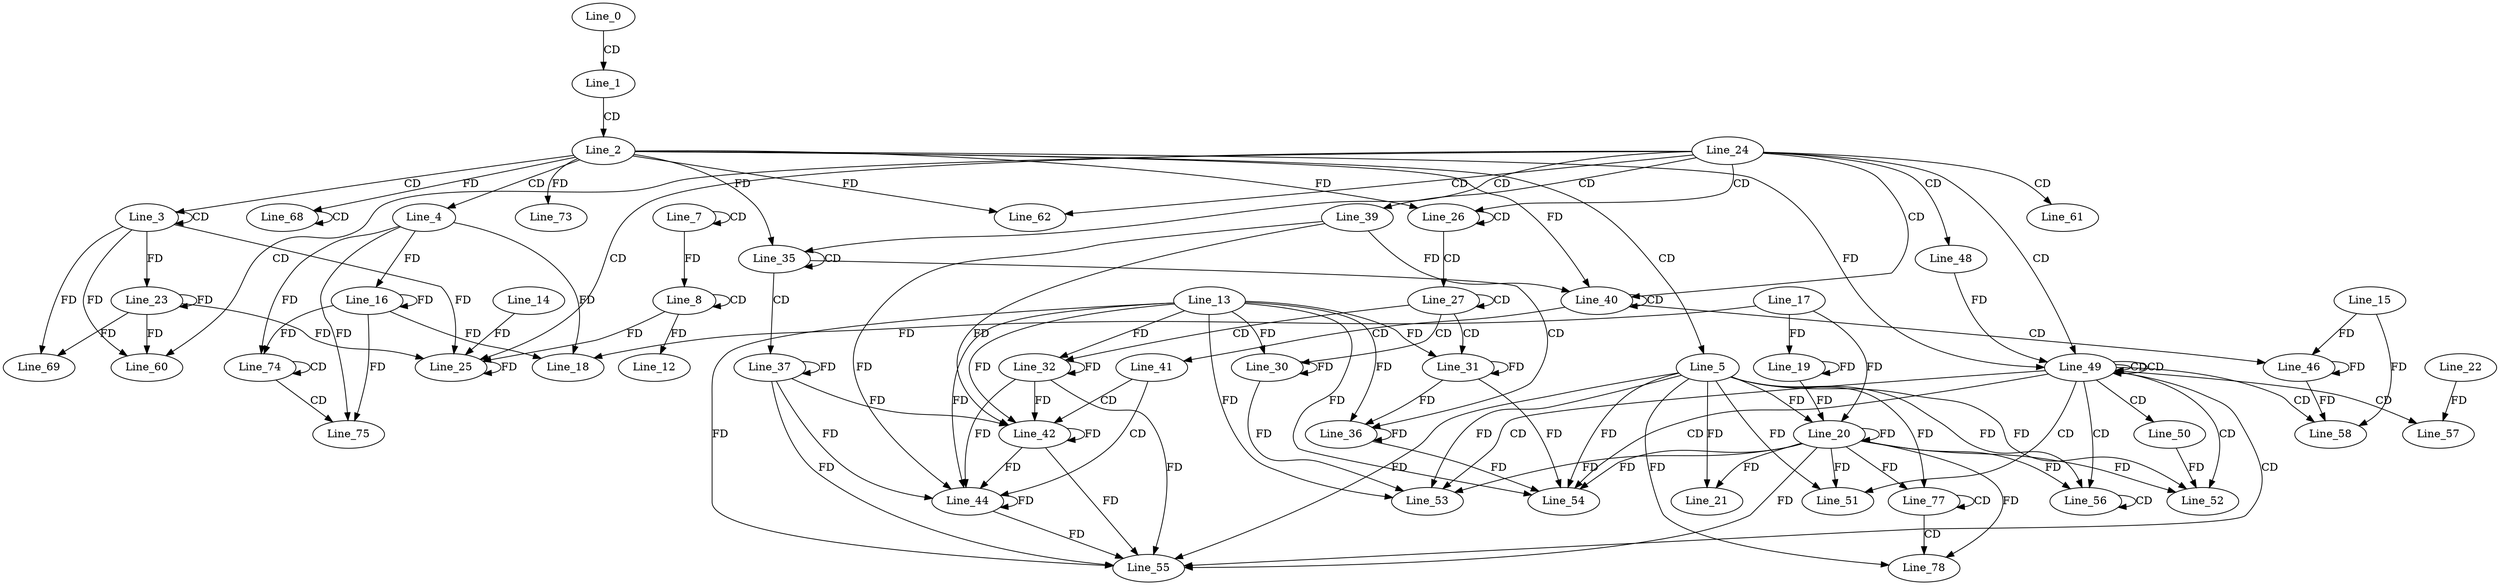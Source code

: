 digraph G {
  Line_0;
  Line_1;
  Line_2;
  Line_3;
  Line_3;
  Line_4;
  Line_5;
  Line_7;
  Line_7;
  Line_8;
  Line_8;
  Line_12;
  Line_16;
  Line_16;
  Line_18;
  Line_17;
  Line_19;
  Line_20;
  Line_20;
  Line_21;
  Line_23;
  Line_24;
  Line_25;
  Line_14;
  Line_25;
  Line_26;
  Line_26;
  Line_26;
  Line_27;
  Line_27;
  Line_30;
  Line_13;
  Line_31;
  Line_32;
  Line_35;
  Line_35;
  Line_35;
  Line_36;
  Line_37;
  Line_39;
  Line_40;
  Line_40;
  Line_40;
  Line_40;
  Line_41;
  Line_42;
  Line_44;
  Line_46;
  Line_15;
  Line_48;
  Line_49;
  Line_49;
  Line_49;
  Line_49;
  Line_49;
  Line_50;
  Line_51;
  Line_52;
  Line_53;
  Line_54;
  Line_55;
  Line_56;
  Line_56;
  Line_57;
  Line_22;
  Line_58;
  Line_60;
  Line_61;
  Line_62;
  Line_68;
  Line_68;
  Line_69;
  Line_73;
  Line_74;
  Line_74;
  Line_74;
  Line_75;
  Line_77;
  Line_77;
  Line_77;
  Line_78;
  Line_0 -> Line_1 [ label="CD" ];
  Line_1 -> Line_2 [ label="CD" ];
  Line_2 -> Line_3 [ label="CD" ];
  Line_3 -> Line_3 [ label="CD" ];
  Line_2 -> Line_4 [ label="CD" ];
  Line_2 -> Line_5 [ label="CD" ];
  Line_7 -> Line_7 [ label="CD" ];
  Line_8 -> Line_8 [ label="CD" ];
  Line_7 -> Line_8 [ label="FD" ];
  Line_8 -> Line_12 [ label="FD" ];
  Line_4 -> Line_16 [ label="FD" ];
  Line_16 -> Line_16 [ label="FD" ];
  Line_4 -> Line_18 [ label="FD" ];
  Line_16 -> Line_18 [ label="FD" ];
  Line_17 -> Line_18 [ label="FD" ];
  Line_17 -> Line_19 [ label="FD" ];
  Line_19 -> Line_19 [ label="FD" ];
  Line_5 -> Line_20 [ label="FD" ];
  Line_20 -> Line_20 [ label="FD" ];
  Line_17 -> Line_20 [ label="FD" ];
  Line_19 -> Line_20 [ label="FD" ];
  Line_5 -> Line_21 [ label="FD" ];
  Line_20 -> Line_21 [ label="FD" ];
  Line_3 -> Line_23 [ label="FD" ];
  Line_23 -> Line_23 [ label="FD" ];
  Line_24 -> Line_25 [ label="CD" ];
  Line_25 -> Line_25 [ label="FD" ];
  Line_14 -> Line_25 [ label="FD" ];
  Line_8 -> Line_25 [ label="FD" ];
  Line_3 -> Line_25 [ label="FD" ];
  Line_23 -> Line_25 [ label="FD" ];
  Line_24 -> Line_26 [ label="CD" ];
  Line_26 -> Line_26 [ label="CD" ];
  Line_2 -> Line_26 [ label="FD" ];
  Line_26 -> Line_27 [ label="CD" ];
  Line_27 -> Line_27 [ label="CD" ];
  Line_27 -> Line_30 [ label="CD" ];
  Line_30 -> Line_30 [ label="FD" ];
  Line_13 -> Line_30 [ label="FD" ];
  Line_27 -> Line_31 [ label="CD" ];
  Line_31 -> Line_31 [ label="FD" ];
  Line_13 -> Line_31 [ label="FD" ];
  Line_27 -> Line_32 [ label="CD" ];
  Line_32 -> Line_32 [ label="FD" ];
  Line_13 -> Line_32 [ label="FD" ];
  Line_24 -> Line_35 [ label="CD" ];
  Line_35 -> Line_35 [ label="CD" ];
  Line_2 -> Line_35 [ label="FD" ];
  Line_35 -> Line_36 [ label="CD" ];
  Line_31 -> Line_36 [ label="FD" ];
  Line_36 -> Line_36 [ label="FD" ];
  Line_13 -> Line_36 [ label="FD" ];
  Line_35 -> Line_37 [ label="CD" ];
  Line_37 -> Line_37 [ label="FD" ];
  Line_24 -> Line_39 [ label="CD" ];
  Line_24 -> Line_40 [ label="CD" ];
  Line_39 -> Line_40 [ label="FD" ];
  Line_40 -> Line_40 [ label="CD" ];
  Line_2 -> Line_40 [ label="FD" ];
  Line_40 -> Line_41 [ label="CD" ];
  Line_41 -> Line_42 [ label="CD" ];
  Line_32 -> Line_42 [ label="FD" ];
  Line_37 -> Line_42 [ label="FD" ];
  Line_42 -> Line_42 [ label="FD" ];
  Line_13 -> Line_42 [ label="FD" ];
  Line_39 -> Line_42 [ label="FD" ];
  Line_41 -> Line_44 [ label="CD" ];
  Line_32 -> Line_44 [ label="FD" ];
  Line_37 -> Line_44 [ label="FD" ];
  Line_42 -> Line_44 [ label="FD" ];
  Line_44 -> Line_44 [ label="FD" ];
  Line_13 -> Line_44 [ label="FD" ];
  Line_39 -> Line_44 [ label="FD" ];
  Line_40 -> Line_46 [ label="CD" ];
  Line_46 -> Line_46 [ label="FD" ];
  Line_15 -> Line_46 [ label="FD" ];
  Line_24 -> Line_48 [ label="CD" ];
  Line_24 -> Line_49 [ label="CD" ];
  Line_49 -> Line_49 [ label="CD" ];
  Line_2 -> Line_49 [ label="FD" ];
  Line_49 -> Line_49 [ label="CD" ];
  Line_48 -> Line_49 [ label="FD" ];
  Line_49 -> Line_50 [ label="CD" ];
  Line_49 -> Line_51 [ label="CD" ];
  Line_5 -> Line_51 [ label="FD" ];
  Line_20 -> Line_51 [ label="FD" ];
  Line_49 -> Line_52 [ label="CD" ];
  Line_5 -> Line_52 [ label="FD" ];
  Line_20 -> Line_52 [ label="FD" ];
  Line_50 -> Line_52 [ label="FD" ];
  Line_49 -> Line_53 [ label="CD" ];
  Line_5 -> Line_53 [ label="FD" ];
  Line_20 -> Line_53 [ label="FD" ];
  Line_30 -> Line_53 [ label="FD" ];
  Line_13 -> Line_53 [ label="FD" ];
  Line_49 -> Line_54 [ label="CD" ];
  Line_5 -> Line_54 [ label="FD" ];
  Line_20 -> Line_54 [ label="FD" ];
  Line_31 -> Line_54 [ label="FD" ];
  Line_36 -> Line_54 [ label="FD" ];
  Line_13 -> Line_54 [ label="FD" ];
  Line_49 -> Line_55 [ label="CD" ];
  Line_5 -> Line_55 [ label="FD" ];
  Line_20 -> Line_55 [ label="FD" ];
  Line_32 -> Line_55 [ label="FD" ];
  Line_37 -> Line_55 [ label="FD" ];
  Line_42 -> Line_55 [ label="FD" ];
  Line_44 -> Line_55 [ label="FD" ];
  Line_13 -> Line_55 [ label="FD" ];
  Line_49 -> Line_56 [ label="CD" ];
  Line_56 -> Line_56 [ label="CD" ];
  Line_5 -> Line_56 [ label="FD" ];
  Line_20 -> Line_56 [ label="FD" ];
  Line_49 -> Line_57 [ label="CD" ];
  Line_22 -> Line_57 [ label="FD" ];
  Line_49 -> Line_58 [ label="CD" ];
  Line_46 -> Line_58 [ label="FD" ];
  Line_15 -> Line_58 [ label="FD" ];
  Line_24 -> Line_60 [ label="CD" ];
  Line_3 -> Line_60 [ label="FD" ];
  Line_23 -> Line_60 [ label="FD" ];
  Line_24 -> Line_61 [ label="CD" ];
  Line_24 -> Line_62 [ label="CD" ];
  Line_2 -> Line_62 [ label="FD" ];
  Line_68 -> Line_68 [ label="CD" ];
  Line_2 -> Line_68 [ label="FD" ];
  Line_3 -> Line_69 [ label="FD" ];
  Line_23 -> Line_69 [ label="FD" ];
  Line_2 -> Line_73 [ label="FD" ];
  Line_74 -> Line_74 [ label="CD" ];
  Line_4 -> Line_74 [ label="FD" ];
  Line_16 -> Line_74 [ label="FD" ];
  Line_74 -> Line_75 [ label="CD" ];
  Line_4 -> Line_75 [ label="FD" ];
  Line_16 -> Line_75 [ label="FD" ];
  Line_77 -> Line_77 [ label="CD" ];
  Line_5 -> Line_77 [ label="FD" ];
  Line_20 -> Line_77 [ label="FD" ];
  Line_77 -> Line_78 [ label="CD" ];
  Line_5 -> Line_78 [ label="FD" ];
  Line_20 -> Line_78 [ label="FD" ];
}
